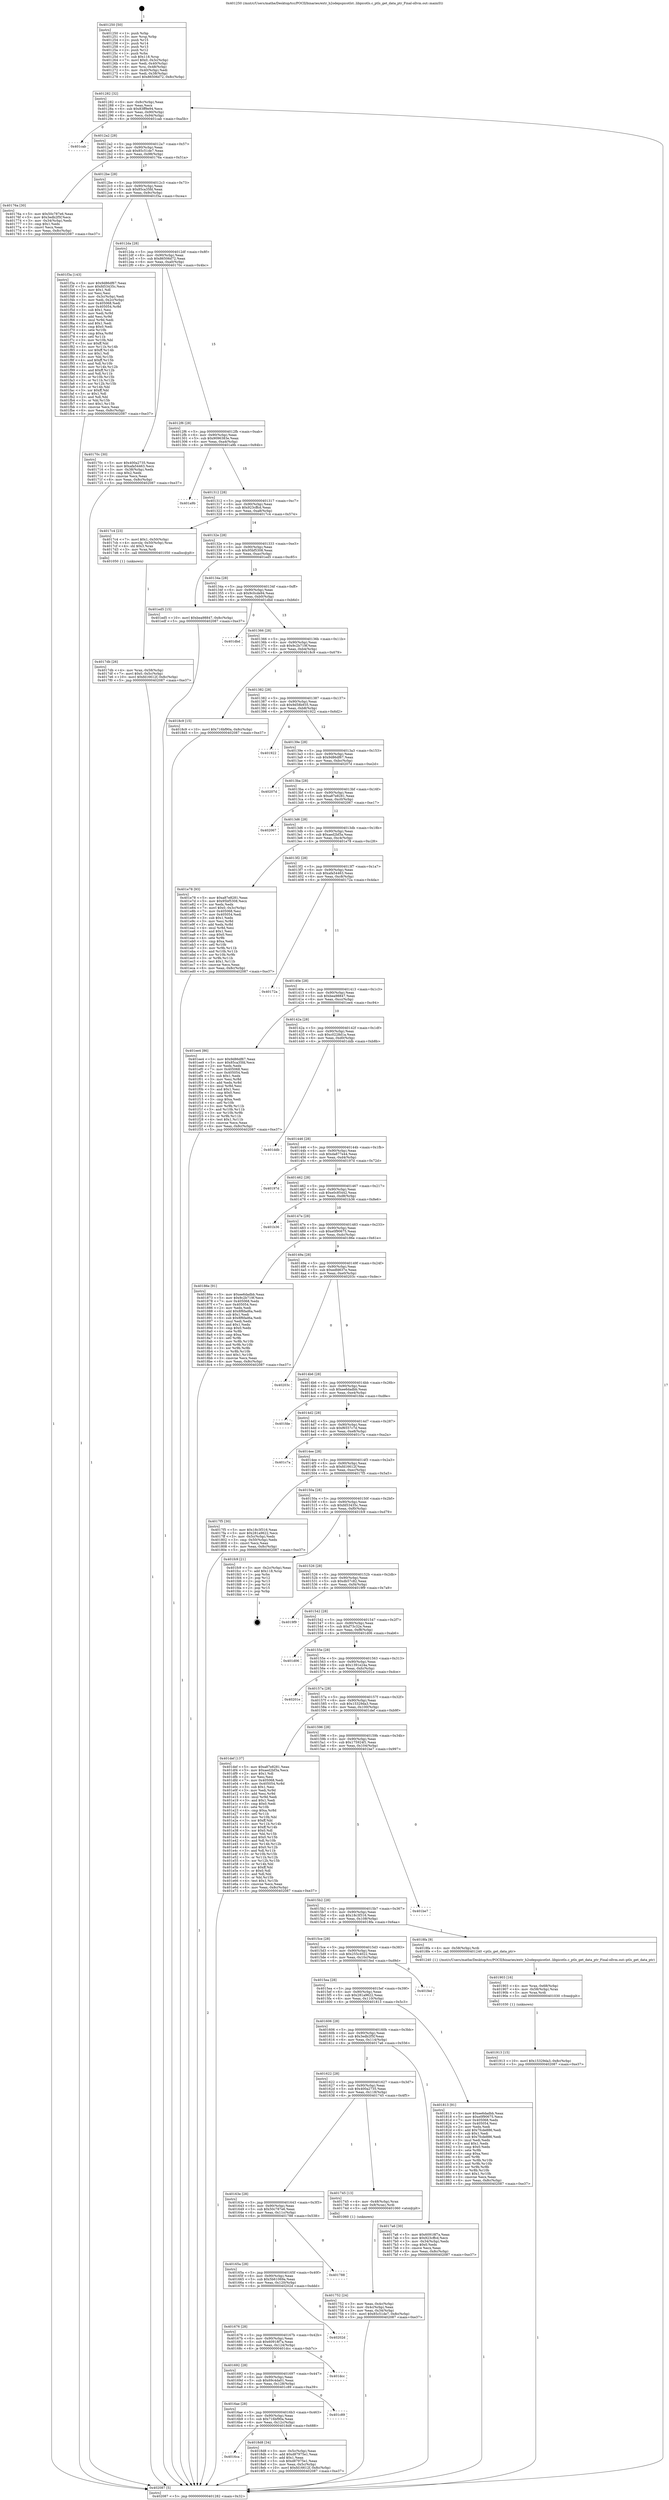 digraph "0x401250" {
  label = "0x401250 (/mnt/c/Users/mathe/Desktop/tcc/POCII/binaries/extr_h2odepspicotlst..libpicotls.c_ptls_get_data_ptr_Final-ollvm.out::main(0))"
  labelloc = "t"
  node[shape=record]

  Entry [label="",width=0.3,height=0.3,shape=circle,fillcolor=black,style=filled]
  "0x401282" [label="{
     0x401282 [32]\l
     | [instrs]\l
     &nbsp;&nbsp;0x401282 \<+6\>: mov -0x8c(%rbp),%eax\l
     &nbsp;&nbsp;0x401288 \<+2\>: mov %eax,%ecx\l
     &nbsp;&nbsp;0x40128a \<+6\>: sub $0x83ff9e94,%ecx\l
     &nbsp;&nbsp;0x401290 \<+6\>: mov %eax,-0x90(%rbp)\l
     &nbsp;&nbsp;0x401296 \<+6\>: mov %ecx,-0x94(%rbp)\l
     &nbsp;&nbsp;0x40129c \<+6\>: je 0000000000401cab \<main+0xa5b\>\l
  }"]
  "0x401cab" [label="{
     0x401cab\l
  }", style=dashed]
  "0x4012a2" [label="{
     0x4012a2 [28]\l
     | [instrs]\l
     &nbsp;&nbsp;0x4012a2 \<+5\>: jmp 00000000004012a7 \<main+0x57\>\l
     &nbsp;&nbsp;0x4012a7 \<+6\>: mov -0x90(%rbp),%eax\l
     &nbsp;&nbsp;0x4012ad \<+5\>: sub $0x85c51de7,%eax\l
     &nbsp;&nbsp;0x4012b2 \<+6\>: mov %eax,-0x98(%rbp)\l
     &nbsp;&nbsp;0x4012b8 \<+6\>: je 000000000040176a \<main+0x51a\>\l
  }"]
  Exit [label="",width=0.3,height=0.3,shape=circle,fillcolor=black,style=filled,peripheries=2]
  "0x40176a" [label="{
     0x40176a [30]\l
     | [instrs]\l
     &nbsp;&nbsp;0x40176a \<+5\>: mov $0x50c787e6,%eax\l
     &nbsp;&nbsp;0x40176f \<+5\>: mov $0x3edb2f5f,%ecx\l
     &nbsp;&nbsp;0x401774 \<+3\>: mov -0x34(%rbp),%edx\l
     &nbsp;&nbsp;0x401777 \<+3\>: cmp $0x1,%edx\l
     &nbsp;&nbsp;0x40177a \<+3\>: cmovl %ecx,%eax\l
     &nbsp;&nbsp;0x40177d \<+6\>: mov %eax,-0x8c(%rbp)\l
     &nbsp;&nbsp;0x401783 \<+5\>: jmp 0000000000402087 \<main+0xe37\>\l
  }"]
  "0x4012be" [label="{
     0x4012be [28]\l
     | [instrs]\l
     &nbsp;&nbsp;0x4012be \<+5\>: jmp 00000000004012c3 \<main+0x73\>\l
     &nbsp;&nbsp;0x4012c3 \<+6\>: mov -0x90(%rbp),%eax\l
     &nbsp;&nbsp;0x4012c9 \<+5\>: sub $0x85ca35fd,%eax\l
     &nbsp;&nbsp;0x4012ce \<+6\>: mov %eax,-0x9c(%rbp)\l
     &nbsp;&nbsp;0x4012d4 \<+6\>: je 0000000000401f3a \<main+0xcea\>\l
  }"]
  "0x401913" [label="{
     0x401913 [15]\l
     | [instrs]\l
     &nbsp;&nbsp;0x401913 \<+10\>: movl $0x15329da3,-0x8c(%rbp)\l
     &nbsp;&nbsp;0x40191d \<+5\>: jmp 0000000000402087 \<main+0xe37\>\l
  }"]
  "0x401f3a" [label="{
     0x401f3a [143]\l
     | [instrs]\l
     &nbsp;&nbsp;0x401f3a \<+5\>: mov $0x9d86df67,%eax\l
     &nbsp;&nbsp;0x401f3f \<+5\>: mov $0xfd53435c,%ecx\l
     &nbsp;&nbsp;0x401f44 \<+2\>: mov $0x1,%dl\l
     &nbsp;&nbsp;0x401f46 \<+2\>: xor %esi,%esi\l
     &nbsp;&nbsp;0x401f48 \<+3\>: mov -0x3c(%rbp),%edi\l
     &nbsp;&nbsp;0x401f4b \<+3\>: mov %edi,-0x2c(%rbp)\l
     &nbsp;&nbsp;0x401f4e \<+7\>: mov 0x405068,%edi\l
     &nbsp;&nbsp;0x401f55 \<+8\>: mov 0x405054,%r8d\l
     &nbsp;&nbsp;0x401f5d \<+3\>: sub $0x1,%esi\l
     &nbsp;&nbsp;0x401f60 \<+3\>: mov %edi,%r9d\l
     &nbsp;&nbsp;0x401f63 \<+3\>: add %esi,%r9d\l
     &nbsp;&nbsp;0x401f66 \<+4\>: imul %r9d,%edi\l
     &nbsp;&nbsp;0x401f6a \<+3\>: and $0x1,%edi\l
     &nbsp;&nbsp;0x401f6d \<+3\>: cmp $0x0,%edi\l
     &nbsp;&nbsp;0x401f70 \<+4\>: sete %r10b\l
     &nbsp;&nbsp;0x401f74 \<+4\>: cmp $0xa,%r8d\l
     &nbsp;&nbsp;0x401f78 \<+4\>: setl %r11b\l
     &nbsp;&nbsp;0x401f7c \<+3\>: mov %r10b,%bl\l
     &nbsp;&nbsp;0x401f7f \<+3\>: xor $0xff,%bl\l
     &nbsp;&nbsp;0x401f82 \<+3\>: mov %r11b,%r14b\l
     &nbsp;&nbsp;0x401f85 \<+4\>: xor $0xff,%r14b\l
     &nbsp;&nbsp;0x401f89 \<+3\>: xor $0x1,%dl\l
     &nbsp;&nbsp;0x401f8c \<+3\>: mov %bl,%r15b\l
     &nbsp;&nbsp;0x401f8f \<+4\>: and $0xff,%r15b\l
     &nbsp;&nbsp;0x401f93 \<+3\>: and %dl,%r10b\l
     &nbsp;&nbsp;0x401f96 \<+3\>: mov %r14b,%r12b\l
     &nbsp;&nbsp;0x401f99 \<+4\>: and $0xff,%r12b\l
     &nbsp;&nbsp;0x401f9d \<+3\>: and %dl,%r11b\l
     &nbsp;&nbsp;0x401fa0 \<+3\>: or %r10b,%r15b\l
     &nbsp;&nbsp;0x401fa3 \<+3\>: or %r11b,%r12b\l
     &nbsp;&nbsp;0x401fa6 \<+3\>: xor %r12b,%r15b\l
     &nbsp;&nbsp;0x401fa9 \<+3\>: or %r14b,%bl\l
     &nbsp;&nbsp;0x401fac \<+3\>: xor $0xff,%bl\l
     &nbsp;&nbsp;0x401faf \<+3\>: or $0x1,%dl\l
     &nbsp;&nbsp;0x401fb2 \<+2\>: and %dl,%bl\l
     &nbsp;&nbsp;0x401fb4 \<+3\>: or %bl,%r15b\l
     &nbsp;&nbsp;0x401fb7 \<+4\>: test $0x1,%r15b\l
     &nbsp;&nbsp;0x401fbb \<+3\>: cmovne %ecx,%eax\l
     &nbsp;&nbsp;0x401fbe \<+6\>: mov %eax,-0x8c(%rbp)\l
     &nbsp;&nbsp;0x401fc4 \<+5\>: jmp 0000000000402087 \<main+0xe37\>\l
  }"]
  "0x4012da" [label="{
     0x4012da [28]\l
     | [instrs]\l
     &nbsp;&nbsp;0x4012da \<+5\>: jmp 00000000004012df \<main+0x8f\>\l
     &nbsp;&nbsp;0x4012df \<+6\>: mov -0x90(%rbp),%eax\l
     &nbsp;&nbsp;0x4012e5 \<+5\>: sub $0x86506d72,%eax\l
     &nbsp;&nbsp;0x4012ea \<+6\>: mov %eax,-0xa0(%rbp)\l
     &nbsp;&nbsp;0x4012f0 \<+6\>: je 000000000040170c \<main+0x4bc\>\l
  }"]
  "0x401903" [label="{
     0x401903 [16]\l
     | [instrs]\l
     &nbsp;&nbsp;0x401903 \<+4\>: mov %rax,-0x68(%rbp)\l
     &nbsp;&nbsp;0x401907 \<+4\>: mov -0x58(%rbp),%rax\l
     &nbsp;&nbsp;0x40190b \<+3\>: mov %rax,%rdi\l
     &nbsp;&nbsp;0x40190e \<+5\>: call 0000000000401030 \<free@plt\>\l
     | [calls]\l
     &nbsp;&nbsp;0x401030 \{1\} (unknown)\l
  }"]
  "0x40170c" [label="{
     0x40170c [30]\l
     | [instrs]\l
     &nbsp;&nbsp;0x40170c \<+5\>: mov $0x400a2735,%eax\l
     &nbsp;&nbsp;0x401711 \<+5\>: mov $0xafa54463,%ecx\l
     &nbsp;&nbsp;0x401716 \<+3\>: mov -0x38(%rbp),%edx\l
     &nbsp;&nbsp;0x401719 \<+3\>: cmp $0x2,%edx\l
     &nbsp;&nbsp;0x40171c \<+3\>: cmovne %ecx,%eax\l
     &nbsp;&nbsp;0x40171f \<+6\>: mov %eax,-0x8c(%rbp)\l
     &nbsp;&nbsp;0x401725 \<+5\>: jmp 0000000000402087 \<main+0xe37\>\l
  }"]
  "0x4012f6" [label="{
     0x4012f6 [28]\l
     | [instrs]\l
     &nbsp;&nbsp;0x4012f6 \<+5\>: jmp 00000000004012fb \<main+0xab\>\l
     &nbsp;&nbsp;0x4012fb \<+6\>: mov -0x90(%rbp),%eax\l
     &nbsp;&nbsp;0x401301 \<+5\>: sub $0x9096383e,%eax\l
     &nbsp;&nbsp;0x401306 \<+6\>: mov %eax,-0xa4(%rbp)\l
     &nbsp;&nbsp;0x40130c \<+6\>: je 0000000000401a9b \<main+0x84b\>\l
  }"]
  "0x402087" [label="{
     0x402087 [5]\l
     | [instrs]\l
     &nbsp;&nbsp;0x402087 \<+5\>: jmp 0000000000401282 \<main+0x32\>\l
  }"]
  "0x401250" [label="{
     0x401250 [50]\l
     | [instrs]\l
     &nbsp;&nbsp;0x401250 \<+1\>: push %rbp\l
     &nbsp;&nbsp;0x401251 \<+3\>: mov %rsp,%rbp\l
     &nbsp;&nbsp;0x401254 \<+2\>: push %r15\l
     &nbsp;&nbsp;0x401256 \<+2\>: push %r14\l
     &nbsp;&nbsp;0x401258 \<+2\>: push %r13\l
     &nbsp;&nbsp;0x40125a \<+2\>: push %r12\l
     &nbsp;&nbsp;0x40125c \<+1\>: push %rbx\l
     &nbsp;&nbsp;0x40125d \<+7\>: sub $0x118,%rsp\l
     &nbsp;&nbsp;0x401264 \<+7\>: movl $0x0,-0x3c(%rbp)\l
     &nbsp;&nbsp;0x40126b \<+3\>: mov %edi,-0x40(%rbp)\l
     &nbsp;&nbsp;0x40126e \<+4\>: mov %rsi,-0x48(%rbp)\l
     &nbsp;&nbsp;0x401272 \<+3\>: mov -0x40(%rbp),%edi\l
     &nbsp;&nbsp;0x401275 \<+3\>: mov %edi,-0x38(%rbp)\l
     &nbsp;&nbsp;0x401278 \<+10\>: movl $0x86506d72,-0x8c(%rbp)\l
  }"]
  "0x4016ca" [label="{
     0x4016ca\l
  }", style=dashed]
  "0x401a9b" [label="{
     0x401a9b\l
  }", style=dashed]
  "0x401312" [label="{
     0x401312 [28]\l
     | [instrs]\l
     &nbsp;&nbsp;0x401312 \<+5\>: jmp 0000000000401317 \<main+0xc7\>\l
     &nbsp;&nbsp;0x401317 \<+6\>: mov -0x90(%rbp),%eax\l
     &nbsp;&nbsp;0x40131d \<+5\>: sub $0x923cffcd,%eax\l
     &nbsp;&nbsp;0x401322 \<+6\>: mov %eax,-0xa8(%rbp)\l
     &nbsp;&nbsp;0x401328 \<+6\>: je 00000000004017c4 \<main+0x574\>\l
  }"]
  "0x4018d8" [label="{
     0x4018d8 [34]\l
     | [instrs]\l
     &nbsp;&nbsp;0x4018d8 \<+3\>: mov -0x5c(%rbp),%eax\l
     &nbsp;&nbsp;0x4018db \<+5\>: add $0xd87975e1,%eax\l
     &nbsp;&nbsp;0x4018e0 \<+3\>: add $0x1,%eax\l
     &nbsp;&nbsp;0x4018e3 \<+5\>: sub $0xd87975e1,%eax\l
     &nbsp;&nbsp;0x4018e8 \<+3\>: mov %eax,-0x5c(%rbp)\l
     &nbsp;&nbsp;0x4018eb \<+10\>: movl $0xfd16612f,-0x8c(%rbp)\l
     &nbsp;&nbsp;0x4018f5 \<+5\>: jmp 0000000000402087 \<main+0xe37\>\l
  }"]
  "0x4017c4" [label="{
     0x4017c4 [23]\l
     | [instrs]\l
     &nbsp;&nbsp;0x4017c4 \<+7\>: movl $0x1,-0x50(%rbp)\l
     &nbsp;&nbsp;0x4017cb \<+4\>: movslq -0x50(%rbp),%rax\l
     &nbsp;&nbsp;0x4017cf \<+4\>: shl $0x3,%rax\l
     &nbsp;&nbsp;0x4017d3 \<+3\>: mov %rax,%rdi\l
     &nbsp;&nbsp;0x4017d6 \<+5\>: call 0000000000401050 \<malloc@plt\>\l
     | [calls]\l
     &nbsp;&nbsp;0x401050 \{1\} (unknown)\l
  }"]
  "0x40132e" [label="{
     0x40132e [28]\l
     | [instrs]\l
     &nbsp;&nbsp;0x40132e \<+5\>: jmp 0000000000401333 \<main+0xe3\>\l
     &nbsp;&nbsp;0x401333 \<+6\>: mov -0x90(%rbp),%eax\l
     &nbsp;&nbsp;0x401339 \<+5\>: sub $0x95bf5308,%eax\l
     &nbsp;&nbsp;0x40133e \<+6\>: mov %eax,-0xac(%rbp)\l
     &nbsp;&nbsp;0x401344 \<+6\>: je 0000000000401ed5 \<main+0xc85\>\l
  }"]
  "0x4016ae" [label="{
     0x4016ae [28]\l
     | [instrs]\l
     &nbsp;&nbsp;0x4016ae \<+5\>: jmp 00000000004016b3 \<main+0x463\>\l
     &nbsp;&nbsp;0x4016b3 \<+6\>: mov -0x90(%rbp),%eax\l
     &nbsp;&nbsp;0x4016b9 \<+5\>: sub $0x716bf90a,%eax\l
     &nbsp;&nbsp;0x4016be \<+6\>: mov %eax,-0x12c(%rbp)\l
     &nbsp;&nbsp;0x4016c4 \<+6\>: je 00000000004018d8 \<main+0x688\>\l
  }"]
  "0x401ed5" [label="{
     0x401ed5 [15]\l
     | [instrs]\l
     &nbsp;&nbsp;0x401ed5 \<+10\>: movl $0xbea98847,-0x8c(%rbp)\l
     &nbsp;&nbsp;0x401edf \<+5\>: jmp 0000000000402087 \<main+0xe37\>\l
  }"]
  "0x40134a" [label="{
     0x40134a [28]\l
     | [instrs]\l
     &nbsp;&nbsp;0x40134a \<+5\>: jmp 000000000040134f \<main+0xff\>\l
     &nbsp;&nbsp;0x40134f \<+6\>: mov -0x90(%rbp),%eax\l
     &nbsp;&nbsp;0x401355 \<+5\>: sub $0x9c0cde94,%eax\l
     &nbsp;&nbsp;0x40135a \<+6\>: mov %eax,-0xb0(%rbp)\l
     &nbsp;&nbsp;0x401360 \<+6\>: je 0000000000401dbd \<main+0xb6d\>\l
  }"]
  "0x401c89" [label="{
     0x401c89\l
  }", style=dashed]
  "0x401dbd" [label="{
     0x401dbd\l
  }", style=dashed]
  "0x401366" [label="{
     0x401366 [28]\l
     | [instrs]\l
     &nbsp;&nbsp;0x401366 \<+5\>: jmp 000000000040136b \<main+0x11b\>\l
     &nbsp;&nbsp;0x40136b \<+6\>: mov -0x90(%rbp),%eax\l
     &nbsp;&nbsp;0x401371 \<+5\>: sub $0x9c2b719f,%eax\l
     &nbsp;&nbsp;0x401376 \<+6\>: mov %eax,-0xb4(%rbp)\l
     &nbsp;&nbsp;0x40137c \<+6\>: je 00000000004018c9 \<main+0x679\>\l
  }"]
  "0x401692" [label="{
     0x401692 [28]\l
     | [instrs]\l
     &nbsp;&nbsp;0x401692 \<+5\>: jmp 0000000000401697 \<main+0x447\>\l
     &nbsp;&nbsp;0x401697 \<+6\>: mov -0x90(%rbp),%eax\l
     &nbsp;&nbsp;0x40169d \<+5\>: sub $0x69c4da01,%eax\l
     &nbsp;&nbsp;0x4016a2 \<+6\>: mov %eax,-0x128(%rbp)\l
     &nbsp;&nbsp;0x4016a8 \<+6\>: je 0000000000401c89 \<main+0xa39\>\l
  }"]
  "0x4018c9" [label="{
     0x4018c9 [15]\l
     | [instrs]\l
     &nbsp;&nbsp;0x4018c9 \<+10\>: movl $0x716bf90a,-0x8c(%rbp)\l
     &nbsp;&nbsp;0x4018d3 \<+5\>: jmp 0000000000402087 \<main+0xe37\>\l
  }"]
  "0x401382" [label="{
     0x401382 [28]\l
     | [instrs]\l
     &nbsp;&nbsp;0x401382 \<+5\>: jmp 0000000000401387 \<main+0x137\>\l
     &nbsp;&nbsp;0x401387 \<+6\>: mov -0x90(%rbp),%eax\l
     &nbsp;&nbsp;0x40138d \<+5\>: sub $0x9d58b935,%eax\l
     &nbsp;&nbsp;0x401392 \<+6\>: mov %eax,-0xb8(%rbp)\l
     &nbsp;&nbsp;0x401398 \<+6\>: je 0000000000401922 \<main+0x6d2\>\l
  }"]
  "0x401dcc" [label="{
     0x401dcc\l
  }", style=dashed]
  "0x401922" [label="{
     0x401922\l
  }", style=dashed]
  "0x40139e" [label="{
     0x40139e [28]\l
     | [instrs]\l
     &nbsp;&nbsp;0x40139e \<+5\>: jmp 00000000004013a3 \<main+0x153\>\l
     &nbsp;&nbsp;0x4013a3 \<+6\>: mov -0x90(%rbp),%eax\l
     &nbsp;&nbsp;0x4013a9 \<+5\>: sub $0x9d86df67,%eax\l
     &nbsp;&nbsp;0x4013ae \<+6\>: mov %eax,-0xbc(%rbp)\l
     &nbsp;&nbsp;0x4013b4 \<+6\>: je 000000000040207d \<main+0xe2d\>\l
  }"]
  "0x401676" [label="{
     0x401676 [28]\l
     | [instrs]\l
     &nbsp;&nbsp;0x401676 \<+5\>: jmp 000000000040167b \<main+0x42b\>\l
     &nbsp;&nbsp;0x40167b \<+6\>: mov -0x90(%rbp),%eax\l
     &nbsp;&nbsp;0x401681 \<+5\>: sub $0x60918f7a,%eax\l
     &nbsp;&nbsp;0x401686 \<+6\>: mov %eax,-0x124(%rbp)\l
     &nbsp;&nbsp;0x40168c \<+6\>: je 0000000000401dcc \<main+0xb7c\>\l
  }"]
  "0x40207d" [label="{
     0x40207d\l
  }", style=dashed]
  "0x4013ba" [label="{
     0x4013ba [28]\l
     | [instrs]\l
     &nbsp;&nbsp;0x4013ba \<+5\>: jmp 00000000004013bf \<main+0x16f\>\l
     &nbsp;&nbsp;0x4013bf \<+6\>: mov -0x90(%rbp),%eax\l
     &nbsp;&nbsp;0x4013c5 \<+5\>: sub $0xa87e8281,%eax\l
     &nbsp;&nbsp;0x4013ca \<+6\>: mov %eax,-0xc0(%rbp)\l
     &nbsp;&nbsp;0x4013d0 \<+6\>: je 0000000000402067 \<main+0xe17\>\l
  }"]
  "0x40202d" [label="{
     0x40202d\l
  }", style=dashed]
  "0x402067" [label="{
     0x402067\l
  }", style=dashed]
  "0x4013d6" [label="{
     0x4013d6 [28]\l
     | [instrs]\l
     &nbsp;&nbsp;0x4013d6 \<+5\>: jmp 00000000004013db \<main+0x18b\>\l
     &nbsp;&nbsp;0x4013db \<+6\>: mov -0x90(%rbp),%eax\l
     &nbsp;&nbsp;0x4013e1 \<+5\>: sub $0xaed2bf3a,%eax\l
     &nbsp;&nbsp;0x4013e6 \<+6\>: mov %eax,-0xc4(%rbp)\l
     &nbsp;&nbsp;0x4013ec \<+6\>: je 0000000000401e78 \<main+0xc28\>\l
  }"]
  "0x40165a" [label="{
     0x40165a [28]\l
     | [instrs]\l
     &nbsp;&nbsp;0x40165a \<+5\>: jmp 000000000040165f \<main+0x40f\>\l
     &nbsp;&nbsp;0x40165f \<+6\>: mov -0x90(%rbp),%eax\l
     &nbsp;&nbsp;0x401665 \<+5\>: sub $0x5b61069a,%eax\l
     &nbsp;&nbsp;0x40166a \<+6\>: mov %eax,-0x120(%rbp)\l
     &nbsp;&nbsp;0x401670 \<+6\>: je 000000000040202d \<main+0xddd\>\l
  }"]
  "0x401e78" [label="{
     0x401e78 [93]\l
     | [instrs]\l
     &nbsp;&nbsp;0x401e78 \<+5\>: mov $0xa87e8281,%eax\l
     &nbsp;&nbsp;0x401e7d \<+5\>: mov $0x95bf5308,%ecx\l
     &nbsp;&nbsp;0x401e82 \<+2\>: xor %edx,%edx\l
     &nbsp;&nbsp;0x401e84 \<+7\>: movl $0x0,-0x3c(%rbp)\l
     &nbsp;&nbsp;0x401e8b \<+7\>: mov 0x405068,%esi\l
     &nbsp;&nbsp;0x401e92 \<+7\>: mov 0x405054,%edi\l
     &nbsp;&nbsp;0x401e99 \<+3\>: sub $0x1,%edx\l
     &nbsp;&nbsp;0x401e9c \<+3\>: mov %esi,%r8d\l
     &nbsp;&nbsp;0x401e9f \<+3\>: add %edx,%r8d\l
     &nbsp;&nbsp;0x401ea2 \<+4\>: imul %r8d,%esi\l
     &nbsp;&nbsp;0x401ea6 \<+3\>: and $0x1,%esi\l
     &nbsp;&nbsp;0x401ea9 \<+3\>: cmp $0x0,%esi\l
     &nbsp;&nbsp;0x401eac \<+4\>: sete %r9b\l
     &nbsp;&nbsp;0x401eb0 \<+3\>: cmp $0xa,%edi\l
     &nbsp;&nbsp;0x401eb3 \<+4\>: setl %r10b\l
     &nbsp;&nbsp;0x401eb7 \<+3\>: mov %r9b,%r11b\l
     &nbsp;&nbsp;0x401eba \<+3\>: and %r10b,%r11b\l
     &nbsp;&nbsp;0x401ebd \<+3\>: xor %r10b,%r9b\l
     &nbsp;&nbsp;0x401ec0 \<+3\>: or %r9b,%r11b\l
     &nbsp;&nbsp;0x401ec3 \<+4\>: test $0x1,%r11b\l
     &nbsp;&nbsp;0x401ec7 \<+3\>: cmovne %ecx,%eax\l
     &nbsp;&nbsp;0x401eca \<+6\>: mov %eax,-0x8c(%rbp)\l
     &nbsp;&nbsp;0x401ed0 \<+5\>: jmp 0000000000402087 \<main+0xe37\>\l
  }"]
  "0x4013f2" [label="{
     0x4013f2 [28]\l
     | [instrs]\l
     &nbsp;&nbsp;0x4013f2 \<+5\>: jmp 00000000004013f7 \<main+0x1a7\>\l
     &nbsp;&nbsp;0x4013f7 \<+6\>: mov -0x90(%rbp),%eax\l
     &nbsp;&nbsp;0x4013fd \<+5\>: sub $0xafa54463,%eax\l
     &nbsp;&nbsp;0x401402 \<+6\>: mov %eax,-0xc8(%rbp)\l
     &nbsp;&nbsp;0x401408 \<+6\>: je 000000000040172a \<main+0x4da\>\l
  }"]
  "0x401788" [label="{
     0x401788\l
  }", style=dashed]
  "0x40172a" [label="{
     0x40172a\l
  }", style=dashed]
  "0x40140e" [label="{
     0x40140e [28]\l
     | [instrs]\l
     &nbsp;&nbsp;0x40140e \<+5\>: jmp 0000000000401413 \<main+0x1c3\>\l
     &nbsp;&nbsp;0x401413 \<+6\>: mov -0x90(%rbp),%eax\l
     &nbsp;&nbsp;0x401419 \<+5\>: sub $0xbea98847,%eax\l
     &nbsp;&nbsp;0x40141e \<+6\>: mov %eax,-0xcc(%rbp)\l
     &nbsp;&nbsp;0x401424 \<+6\>: je 0000000000401ee4 \<main+0xc94\>\l
  }"]
  "0x4017db" [label="{
     0x4017db [26]\l
     | [instrs]\l
     &nbsp;&nbsp;0x4017db \<+4\>: mov %rax,-0x58(%rbp)\l
     &nbsp;&nbsp;0x4017df \<+7\>: movl $0x0,-0x5c(%rbp)\l
     &nbsp;&nbsp;0x4017e6 \<+10\>: movl $0xfd16612f,-0x8c(%rbp)\l
     &nbsp;&nbsp;0x4017f0 \<+5\>: jmp 0000000000402087 \<main+0xe37\>\l
  }"]
  "0x401ee4" [label="{
     0x401ee4 [86]\l
     | [instrs]\l
     &nbsp;&nbsp;0x401ee4 \<+5\>: mov $0x9d86df67,%eax\l
     &nbsp;&nbsp;0x401ee9 \<+5\>: mov $0x85ca35fd,%ecx\l
     &nbsp;&nbsp;0x401eee \<+2\>: xor %edx,%edx\l
     &nbsp;&nbsp;0x401ef0 \<+7\>: mov 0x405068,%esi\l
     &nbsp;&nbsp;0x401ef7 \<+7\>: mov 0x405054,%edi\l
     &nbsp;&nbsp;0x401efe \<+3\>: sub $0x1,%edx\l
     &nbsp;&nbsp;0x401f01 \<+3\>: mov %esi,%r8d\l
     &nbsp;&nbsp;0x401f04 \<+3\>: add %edx,%r8d\l
     &nbsp;&nbsp;0x401f07 \<+4\>: imul %r8d,%esi\l
     &nbsp;&nbsp;0x401f0b \<+3\>: and $0x1,%esi\l
     &nbsp;&nbsp;0x401f0e \<+3\>: cmp $0x0,%esi\l
     &nbsp;&nbsp;0x401f11 \<+4\>: sete %r9b\l
     &nbsp;&nbsp;0x401f15 \<+3\>: cmp $0xa,%edi\l
     &nbsp;&nbsp;0x401f18 \<+4\>: setl %r10b\l
     &nbsp;&nbsp;0x401f1c \<+3\>: mov %r9b,%r11b\l
     &nbsp;&nbsp;0x401f1f \<+3\>: and %r10b,%r11b\l
     &nbsp;&nbsp;0x401f22 \<+3\>: xor %r10b,%r9b\l
     &nbsp;&nbsp;0x401f25 \<+3\>: or %r9b,%r11b\l
     &nbsp;&nbsp;0x401f28 \<+4\>: test $0x1,%r11b\l
     &nbsp;&nbsp;0x401f2c \<+3\>: cmovne %ecx,%eax\l
     &nbsp;&nbsp;0x401f2f \<+6\>: mov %eax,-0x8c(%rbp)\l
     &nbsp;&nbsp;0x401f35 \<+5\>: jmp 0000000000402087 \<main+0xe37\>\l
  }"]
  "0x40142a" [label="{
     0x40142a [28]\l
     | [instrs]\l
     &nbsp;&nbsp;0x40142a \<+5\>: jmp 000000000040142f \<main+0x1df\>\l
     &nbsp;&nbsp;0x40142f \<+6\>: mov -0x90(%rbp),%eax\l
     &nbsp;&nbsp;0x401435 \<+5\>: sub $0xc0228d1a,%eax\l
     &nbsp;&nbsp;0x40143a \<+6\>: mov %eax,-0xd0(%rbp)\l
     &nbsp;&nbsp;0x401440 \<+6\>: je 0000000000401ddb \<main+0xb8b\>\l
  }"]
  "0x401752" [label="{
     0x401752 [24]\l
     | [instrs]\l
     &nbsp;&nbsp;0x401752 \<+3\>: mov %eax,-0x4c(%rbp)\l
     &nbsp;&nbsp;0x401755 \<+3\>: mov -0x4c(%rbp),%eax\l
     &nbsp;&nbsp;0x401758 \<+3\>: mov %eax,-0x34(%rbp)\l
     &nbsp;&nbsp;0x40175b \<+10\>: movl $0x85c51de7,-0x8c(%rbp)\l
     &nbsp;&nbsp;0x401765 \<+5\>: jmp 0000000000402087 \<main+0xe37\>\l
  }"]
  "0x401ddb" [label="{
     0x401ddb\l
  }", style=dashed]
  "0x401446" [label="{
     0x401446 [28]\l
     | [instrs]\l
     &nbsp;&nbsp;0x401446 \<+5\>: jmp 000000000040144b \<main+0x1fb\>\l
     &nbsp;&nbsp;0x40144b \<+6\>: mov -0x90(%rbp),%eax\l
     &nbsp;&nbsp;0x401451 \<+5\>: sub $0xda877e44,%eax\l
     &nbsp;&nbsp;0x401456 \<+6\>: mov %eax,-0xd4(%rbp)\l
     &nbsp;&nbsp;0x40145c \<+6\>: je 000000000040197d \<main+0x72d\>\l
  }"]
  "0x40163e" [label="{
     0x40163e [28]\l
     | [instrs]\l
     &nbsp;&nbsp;0x40163e \<+5\>: jmp 0000000000401643 \<main+0x3f3\>\l
     &nbsp;&nbsp;0x401643 \<+6\>: mov -0x90(%rbp),%eax\l
     &nbsp;&nbsp;0x401649 \<+5\>: sub $0x50c787e6,%eax\l
     &nbsp;&nbsp;0x40164e \<+6\>: mov %eax,-0x11c(%rbp)\l
     &nbsp;&nbsp;0x401654 \<+6\>: je 0000000000401788 \<main+0x538\>\l
  }"]
  "0x40197d" [label="{
     0x40197d\l
  }", style=dashed]
  "0x401462" [label="{
     0x401462 [28]\l
     | [instrs]\l
     &nbsp;&nbsp;0x401462 \<+5\>: jmp 0000000000401467 \<main+0x217\>\l
     &nbsp;&nbsp;0x401467 \<+6\>: mov -0x90(%rbp),%eax\l
     &nbsp;&nbsp;0x40146d \<+5\>: sub $0xe0c85442,%eax\l
     &nbsp;&nbsp;0x401472 \<+6\>: mov %eax,-0xd8(%rbp)\l
     &nbsp;&nbsp;0x401478 \<+6\>: je 0000000000401b36 \<main+0x8e6\>\l
  }"]
  "0x401745" [label="{
     0x401745 [13]\l
     | [instrs]\l
     &nbsp;&nbsp;0x401745 \<+4\>: mov -0x48(%rbp),%rax\l
     &nbsp;&nbsp;0x401749 \<+4\>: mov 0x8(%rax),%rdi\l
     &nbsp;&nbsp;0x40174d \<+5\>: call 0000000000401060 \<atoi@plt\>\l
     | [calls]\l
     &nbsp;&nbsp;0x401060 \{1\} (unknown)\l
  }"]
  "0x401b36" [label="{
     0x401b36\l
  }", style=dashed]
  "0x40147e" [label="{
     0x40147e [28]\l
     | [instrs]\l
     &nbsp;&nbsp;0x40147e \<+5\>: jmp 0000000000401483 \<main+0x233\>\l
     &nbsp;&nbsp;0x401483 \<+6\>: mov -0x90(%rbp),%eax\l
     &nbsp;&nbsp;0x401489 \<+5\>: sub $0xe0f90675,%eax\l
     &nbsp;&nbsp;0x40148e \<+6\>: mov %eax,-0xdc(%rbp)\l
     &nbsp;&nbsp;0x401494 \<+6\>: je 000000000040186e \<main+0x61e\>\l
  }"]
  "0x401622" [label="{
     0x401622 [28]\l
     | [instrs]\l
     &nbsp;&nbsp;0x401622 \<+5\>: jmp 0000000000401627 \<main+0x3d7\>\l
     &nbsp;&nbsp;0x401627 \<+6\>: mov -0x90(%rbp),%eax\l
     &nbsp;&nbsp;0x40162d \<+5\>: sub $0x400a2735,%eax\l
     &nbsp;&nbsp;0x401632 \<+6\>: mov %eax,-0x118(%rbp)\l
     &nbsp;&nbsp;0x401638 \<+6\>: je 0000000000401745 \<main+0x4f5\>\l
  }"]
  "0x40186e" [label="{
     0x40186e [91]\l
     | [instrs]\l
     &nbsp;&nbsp;0x40186e \<+5\>: mov $0xee6dadbb,%eax\l
     &nbsp;&nbsp;0x401873 \<+5\>: mov $0x9c2b719f,%ecx\l
     &nbsp;&nbsp;0x401878 \<+7\>: mov 0x405068,%edx\l
     &nbsp;&nbsp;0x40187f \<+7\>: mov 0x405054,%esi\l
     &nbsp;&nbsp;0x401886 \<+2\>: mov %edx,%edi\l
     &nbsp;&nbsp;0x401888 \<+6\>: add $0x8f6fad6a,%edi\l
     &nbsp;&nbsp;0x40188e \<+3\>: sub $0x1,%edi\l
     &nbsp;&nbsp;0x401891 \<+6\>: sub $0x8f6fad6a,%edi\l
     &nbsp;&nbsp;0x401897 \<+3\>: imul %edi,%edx\l
     &nbsp;&nbsp;0x40189a \<+3\>: and $0x1,%edx\l
     &nbsp;&nbsp;0x40189d \<+3\>: cmp $0x0,%edx\l
     &nbsp;&nbsp;0x4018a0 \<+4\>: sete %r8b\l
     &nbsp;&nbsp;0x4018a4 \<+3\>: cmp $0xa,%esi\l
     &nbsp;&nbsp;0x4018a7 \<+4\>: setl %r9b\l
     &nbsp;&nbsp;0x4018ab \<+3\>: mov %r8b,%r10b\l
     &nbsp;&nbsp;0x4018ae \<+3\>: and %r9b,%r10b\l
     &nbsp;&nbsp;0x4018b1 \<+3\>: xor %r9b,%r8b\l
     &nbsp;&nbsp;0x4018b4 \<+3\>: or %r8b,%r10b\l
     &nbsp;&nbsp;0x4018b7 \<+4\>: test $0x1,%r10b\l
     &nbsp;&nbsp;0x4018bb \<+3\>: cmovne %ecx,%eax\l
     &nbsp;&nbsp;0x4018be \<+6\>: mov %eax,-0x8c(%rbp)\l
     &nbsp;&nbsp;0x4018c4 \<+5\>: jmp 0000000000402087 \<main+0xe37\>\l
  }"]
  "0x40149a" [label="{
     0x40149a [28]\l
     | [instrs]\l
     &nbsp;&nbsp;0x40149a \<+5\>: jmp 000000000040149f \<main+0x24f\>\l
     &nbsp;&nbsp;0x40149f \<+6\>: mov -0x90(%rbp),%eax\l
     &nbsp;&nbsp;0x4014a5 \<+5\>: sub $0xedfd637e,%eax\l
     &nbsp;&nbsp;0x4014aa \<+6\>: mov %eax,-0xe0(%rbp)\l
     &nbsp;&nbsp;0x4014b0 \<+6\>: je 000000000040203c \<main+0xdec\>\l
  }"]
  "0x4017a6" [label="{
     0x4017a6 [30]\l
     | [instrs]\l
     &nbsp;&nbsp;0x4017a6 \<+5\>: mov $0x60918f7a,%eax\l
     &nbsp;&nbsp;0x4017ab \<+5\>: mov $0x923cffcd,%ecx\l
     &nbsp;&nbsp;0x4017b0 \<+3\>: mov -0x34(%rbp),%edx\l
     &nbsp;&nbsp;0x4017b3 \<+3\>: cmp $0x0,%edx\l
     &nbsp;&nbsp;0x4017b6 \<+3\>: cmove %ecx,%eax\l
     &nbsp;&nbsp;0x4017b9 \<+6\>: mov %eax,-0x8c(%rbp)\l
     &nbsp;&nbsp;0x4017bf \<+5\>: jmp 0000000000402087 \<main+0xe37\>\l
  }"]
  "0x40203c" [label="{
     0x40203c\l
  }", style=dashed]
  "0x4014b6" [label="{
     0x4014b6 [28]\l
     | [instrs]\l
     &nbsp;&nbsp;0x4014b6 \<+5\>: jmp 00000000004014bb \<main+0x26b\>\l
     &nbsp;&nbsp;0x4014bb \<+6\>: mov -0x90(%rbp),%eax\l
     &nbsp;&nbsp;0x4014c1 \<+5\>: sub $0xee6dadbb,%eax\l
     &nbsp;&nbsp;0x4014c6 \<+6\>: mov %eax,-0xe4(%rbp)\l
     &nbsp;&nbsp;0x4014cc \<+6\>: je 0000000000401fde \<main+0xd8e\>\l
  }"]
  "0x401606" [label="{
     0x401606 [28]\l
     | [instrs]\l
     &nbsp;&nbsp;0x401606 \<+5\>: jmp 000000000040160b \<main+0x3bb\>\l
     &nbsp;&nbsp;0x40160b \<+6\>: mov -0x90(%rbp),%eax\l
     &nbsp;&nbsp;0x401611 \<+5\>: sub $0x3edb2f5f,%eax\l
     &nbsp;&nbsp;0x401616 \<+6\>: mov %eax,-0x114(%rbp)\l
     &nbsp;&nbsp;0x40161c \<+6\>: je 00000000004017a6 \<main+0x556\>\l
  }"]
  "0x401fde" [label="{
     0x401fde\l
  }", style=dashed]
  "0x4014d2" [label="{
     0x4014d2 [28]\l
     | [instrs]\l
     &nbsp;&nbsp;0x4014d2 \<+5\>: jmp 00000000004014d7 \<main+0x287\>\l
     &nbsp;&nbsp;0x4014d7 \<+6\>: mov -0x90(%rbp),%eax\l
     &nbsp;&nbsp;0x4014dd \<+5\>: sub $0xf6557c7d,%eax\l
     &nbsp;&nbsp;0x4014e2 \<+6\>: mov %eax,-0xe8(%rbp)\l
     &nbsp;&nbsp;0x4014e8 \<+6\>: je 0000000000401c7a \<main+0xa2a\>\l
  }"]
  "0x401813" [label="{
     0x401813 [91]\l
     | [instrs]\l
     &nbsp;&nbsp;0x401813 \<+5\>: mov $0xee6dadbb,%eax\l
     &nbsp;&nbsp;0x401818 \<+5\>: mov $0xe0f90675,%ecx\l
     &nbsp;&nbsp;0x40181d \<+7\>: mov 0x405068,%edx\l
     &nbsp;&nbsp;0x401824 \<+7\>: mov 0x405054,%esi\l
     &nbsp;&nbsp;0x40182b \<+2\>: mov %edx,%edi\l
     &nbsp;&nbsp;0x40182d \<+6\>: add $0x7fcde886,%edi\l
     &nbsp;&nbsp;0x401833 \<+3\>: sub $0x1,%edi\l
     &nbsp;&nbsp;0x401836 \<+6\>: sub $0x7fcde886,%edi\l
     &nbsp;&nbsp;0x40183c \<+3\>: imul %edi,%edx\l
     &nbsp;&nbsp;0x40183f \<+3\>: and $0x1,%edx\l
     &nbsp;&nbsp;0x401842 \<+3\>: cmp $0x0,%edx\l
     &nbsp;&nbsp;0x401845 \<+4\>: sete %r8b\l
     &nbsp;&nbsp;0x401849 \<+3\>: cmp $0xa,%esi\l
     &nbsp;&nbsp;0x40184c \<+4\>: setl %r9b\l
     &nbsp;&nbsp;0x401850 \<+3\>: mov %r8b,%r10b\l
     &nbsp;&nbsp;0x401853 \<+3\>: and %r9b,%r10b\l
     &nbsp;&nbsp;0x401856 \<+3\>: xor %r9b,%r8b\l
     &nbsp;&nbsp;0x401859 \<+3\>: or %r8b,%r10b\l
     &nbsp;&nbsp;0x40185c \<+4\>: test $0x1,%r10b\l
     &nbsp;&nbsp;0x401860 \<+3\>: cmovne %ecx,%eax\l
     &nbsp;&nbsp;0x401863 \<+6\>: mov %eax,-0x8c(%rbp)\l
     &nbsp;&nbsp;0x401869 \<+5\>: jmp 0000000000402087 \<main+0xe37\>\l
  }"]
  "0x401c7a" [label="{
     0x401c7a\l
  }", style=dashed]
  "0x4014ee" [label="{
     0x4014ee [28]\l
     | [instrs]\l
     &nbsp;&nbsp;0x4014ee \<+5\>: jmp 00000000004014f3 \<main+0x2a3\>\l
     &nbsp;&nbsp;0x4014f3 \<+6\>: mov -0x90(%rbp),%eax\l
     &nbsp;&nbsp;0x4014f9 \<+5\>: sub $0xfd16612f,%eax\l
     &nbsp;&nbsp;0x4014fe \<+6\>: mov %eax,-0xec(%rbp)\l
     &nbsp;&nbsp;0x401504 \<+6\>: je 00000000004017f5 \<main+0x5a5\>\l
  }"]
  "0x4015ea" [label="{
     0x4015ea [28]\l
     | [instrs]\l
     &nbsp;&nbsp;0x4015ea \<+5\>: jmp 00000000004015ef \<main+0x39f\>\l
     &nbsp;&nbsp;0x4015ef \<+6\>: mov -0x90(%rbp),%eax\l
     &nbsp;&nbsp;0x4015f5 \<+5\>: sub $0x281a9622,%eax\l
     &nbsp;&nbsp;0x4015fa \<+6\>: mov %eax,-0x110(%rbp)\l
     &nbsp;&nbsp;0x401600 \<+6\>: je 0000000000401813 \<main+0x5c3\>\l
  }"]
  "0x4017f5" [label="{
     0x4017f5 [30]\l
     | [instrs]\l
     &nbsp;&nbsp;0x4017f5 \<+5\>: mov $0x18c3f316,%eax\l
     &nbsp;&nbsp;0x4017fa \<+5\>: mov $0x281a9622,%ecx\l
     &nbsp;&nbsp;0x4017ff \<+3\>: mov -0x5c(%rbp),%edx\l
     &nbsp;&nbsp;0x401802 \<+3\>: cmp -0x50(%rbp),%edx\l
     &nbsp;&nbsp;0x401805 \<+3\>: cmovl %ecx,%eax\l
     &nbsp;&nbsp;0x401808 \<+6\>: mov %eax,-0x8c(%rbp)\l
     &nbsp;&nbsp;0x40180e \<+5\>: jmp 0000000000402087 \<main+0xe37\>\l
  }"]
  "0x40150a" [label="{
     0x40150a [28]\l
     | [instrs]\l
     &nbsp;&nbsp;0x40150a \<+5\>: jmp 000000000040150f \<main+0x2bf\>\l
     &nbsp;&nbsp;0x40150f \<+6\>: mov -0x90(%rbp),%eax\l
     &nbsp;&nbsp;0x401515 \<+5\>: sub $0xfd53435c,%eax\l
     &nbsp;&nbsp;0x40151a \<+6\>: mov %eax,-0xf0(%rbp)\l
     &nbsp;&nbsp;0x401520 \<+6\>: je 0000000000401fc9 \<main+0xd79\>\l
  }"]
  "0x401fed" [label="{
     0x401fed\l
  }", style=dashed]
  "0x401fc9" [label="{
     0x401fc9 [21]\l
     | [instrs]\l
     &nbsp;&nbsp;0x401fc9 \<+3\>: mov -0x2c(%rbp),%eax\l
     &nbsp;&nbsp;0x401fcc \<+7\>: add $0x118,%rsp\l
     &nbsp;&nbsp;0x401fd3 \<+1\>: pop %rbx\l
     &nbsp;&nbsp;0x401fd4 \<+2\>: pop %r12\l
     &nbsp;&nbsp;0x401fd6 \<+2\>: pop %r13\l
     &nbsp;&nbsp;0x401fd8 \<+2\>: pop %r14\l
     &nbsp;&nbsp;0x401fda \<+2\>: pop %r15\l
     &nbsp;&nbsp;0x401fdc \<+1\>: pop %rbp\l
     &nbsp;&nbsp;0x401fdd \<+1\>: ret\l
  }"]
  "0x401526" [label="{
     0x401526 [28]\l
     | [instrs]\l
     &nbsp;&nbsp;0x401526 \<+5\>: jmp 000000000040152b \<main+0x2db\>\l
     &nbsp;&nbsp;0x40152b \<+6\>: mov -0x90(%rbp),%eax\l
     &nbsp;&nbsp;0x401531 \<+5\>: sub $0xdb57c82,%eax\l
     &nbsp;&nbsp;0x401536 \<+6\>: mov %eax,-0xf4(%rbp)\l
     &nbsp;&nbsp;0x40153c \<+6\>: je 00000000004019f9 \<main+0x7a9\>\l
  }"]
  "0x4015ce" [label="{
     0x4015ce [28]\l
     | [instrs]\l
     &nbsp;&nbsp;0x4015ce \<+5\>: jmp 00000000004015d3 \<main+0x383\>\l
     &nbsp;&nbsp;0x4015d3 \<+6\>: mov -0x90(%rbp),%eax\l
     &nbsp;&nbsp;0x4015d9 \<+5\>: sub $0x255c4022,%eax\l
     &nbsp;&nbsp;0x4015de \<+6\>: mov %eax,-0x10c(%rbp)\l
     &nbsp;&nbsp;0x4015e4 \<+6\>: je 0000000000401fed \<main+0xd9d\>\l
  }"]
  "0x4019f9" [label="{
     0x4019f9\l
  }", style=dashed]
  "0x401542" [label="{
     0x401542 [28]\l
     | [instrs]\l
     &nbsp;&nbsp;0x401542 \<+5\>: jmp 0000000000401547 \<main+0x2f7\>\l
     &nbsp;&nbsp;0x401547 \<+6\>: mov -0x90(%rbp),%eax\l
     &nbsp;&nbsp;0x40154d \<+5\>: sub $0xf73c32e,%eax\l
     &nbsp;&nbsp;0x401552 \<+6\>: mov %eax,-0xf8(%rbp)\l
     &nbsp;&nbsp;0x401558 \<+6\>: je 0000000000401d06 \<main+0xab6\>\l
  }"]
  "0x4018fa" [label="{
     0x4018fa [9]\l
     | [instrs]\l
     &nbsp;&nbsp;0x4018fa \<+4\>: mov -0x58(%rbp),%rdi\l
     &nbsp;&nbsp;0x4018fe \<+5\>: call 0000000000401240 \<ptls_get_data_ptr\>\l
     | [calls]\l
     &nbsp;&nbsp;0x401240 \{1\} (/mnt/c/Users/mathe/Desktop/tcc/POCII/binaries/extr_h2odepspicotlst..libpicotls.c_ptls_get_data_ptr_Final-ollvm.out::ptls_get_data_ptr)\l
  }"]
  "0x401d06" [label="{
     0x401d06\l
  }", style=dashed]
  "0x40155e" [label="{
     0x40155e [28]\l
     | [instrs]\l
     &nbsp;&nbsp;0x40155e \<+5\>: jmp 0000000000401563 \<main+0x313\>\l
     &nbsp;&nbsp;0x401563 \<+6\>: mov -0x90(%rbp),%eax\l
     &nbsp;&nbsp;0x401569 \<+5\>: sub $0x1391e24a,%eax\l
     &nbsp;&nbsp;0x40156e \<+6\>: mov %eax,-0xfc(%rbp)\l
     &nbsp;&nbsp;0x401574 \<+6\>: je 000000000040201e \<main+0xdce\>\l
  }"]
  "0x4015b2" [label="{
     0x4015b2 [28]\l
     | [instrs]\l
     &nbsp;&nbsp;0x4015b2 \<+5\>: jmp 00000000004015b7 \<main+0x367\>\l
     &nbsp;&nbsp;0x4015b7 \<+6\>: mov -0x90(%rbp),%eax\l
     &nbsp;&nbsp;0x4015bd \<+5\>: sub $0x18c3f316,%eax\l
     &nbsp;&nbsp;0x4015c2 \<+6\>: mov %eax,-0x108(%rbp)\l
     &nbsp;&nbsp;0x4015c8 \<+6\>: je 00000000004018fa \<main+0x6aa\>\l
  }"]
  "0x40201e" [label="{
     0x40201e\l
  }", style=dashed]
  "0x40157a" [label="{
     0x40157a [28]\l
     | [instrs]\l
     &nbsp;&nbsp;0x40157a \<+5\>: jmp 000000000040157f \<main+0x32f\>\l
     &nbsp;&nbsp;0x40157f \<+6\>: mov -0x90(%rbp),%eax\l
     &nbsp;&nbsp;0x401585 \<+5\>: sub $0x15329da3,%eax\l
     &nbsp;&nbsp;0x40158a \<+6\>: mov %eax,-0x100(%rbp)\l
     &nbsp;&nbsp;0x401590 \<+6\>: je 0000000000401def \<main+0xb9f\>\l
  }"]
  "0x401be7" [label="{
     0x401be7\l
  }", style=dashed]
  "0x401def" [label="{
     0x401def [137]\l
     | [instrs]\l
     &nbsp;&nbsp;0x401def \<+5\>: mov $0xa87e8281,%eax\l
     &nbsp;&nbsp;0x401df4 \<+5\>: mov $0xaed2bf3a,%ecx\l
     &nbsp;&nbsp;0x401df9 \<+2\>: mov $0x1,%dl\l
     &nbsp;&nbsp;0x401dfb \<+2\>: xor %esi,%esi\l
     &nbsp;&nbsp;0x401dfd \<+7\>: mov 0x405068,%edi\l
     &nbsp;&nbsp;0x401e04 \<+8\>: mov 0x405054,%r8d\l
     &nbsp;&nbsp;0x401e0c \<+3\>: sub $0x1,%esi\l
     &nbsp;&nbsp;0x401e0f \<+3\>: mov %edi,%r9d\l
     &nbsp;&nbsp;0x401e12 \<+3\>: add %esi,%r9d\l
     &nbsp;&nbsp;0x401e15 \<+4\>: imul %r9d,%edi\l
     &nbsp;&nbsp;0x401e19 \<+3\>: and $0x1,%edi\l
     &nbsp;&nbsp;0x401e1c \<+3\>: cmp $0x0,%edi\l
     &nbsp;&nbsp;0x401e1f \<+4\>: sete %r10b\l
     &nbsp;&nbsp;0x401e23 \<+4\>: cmp $0xa,%r8d\l
     &nbsp;&nbsp;0x401e27 \<+4\>: setl %r11b\l
     &nbsp;&nbsp;0x401e2b \<+3\>: mov %r10b,%bl\l
     &nbsp;&nbsp;0x401e2e \<+3\>: xor $0xff,%bl\l
     &nbsp;&nbsp;0x401e31 \<+3\>: mov %r11b,%r14b\l
     &nbsp;&nbsp;0x401e34 \<+4\>: xor $0xff,%r14b\l
     &nbsp;&nbsp;0x401e38 \<+3\>: xor $0x0,%dl\l
     &nbsp;&nbsp;0x401e3b \<+3\>: mov %bl,%r15b\l
     &nbsp;&nbsp;0x401e3e \<+4\>: and $0x0,%r15b\l
     &nbsp;&nbsp;0x401e42 \<+3\>: and %dl,%r10b\l
     &nbsp;&nbsp;0x401e45 \<+3\>: mov %r14b,%r12b\l
     &nbsp;&nbsp;0x401e48 \<+4\>: and $0x0,%r12b\l
     &nbsp;&nbsp;0x401e4c \<+3\>: and %dl,%r11b\l
     &nbsp;&nbsp;0x401e4f \<+3\>: or %r10b,%r15b\l
     &nbsp;&nbsp;0x401e52 \<+3\>: or %r11b,%r12b\l
     &nbsp;&nbsp;0x401e55 \<+3\>: xor %r12b,%r15b\l
     &nbsp;&nbsp;0x401e58 \<+3\>: or %r14b,%bl\l
     &nbsp;&nbsp;0x401e5b \<+3\>: xor $0xff,%bl\l
     &nbsp;&nbsp;0x401e5e \<+3\>: or $0x0,%dl\l
     &nbsp;&nbsp;0x401e61 \<+2\>: and %dl,%bl\l
     &nbsp;&nbsp;0x401e63 \<+3\>: or %bl,%r15b\l
     &nbsp;&nbsp;0x401e66 \<+4\>: test $0x1,%r15b\l
     &nbsp;&nbsp;0x401e6a \<+3\>: cmovne %ecx,%eax\l
     &nbsp;&nbsp;0x401e6d \<+6\>: mov %eax,-0x8c(%rbp)\l
     &nbsp;&nbsp;0x401e73 \<+5\>: jmp 0000000000402087 \<main+0xe37\>\l
  }"]
  "0x401596" [label="{
     0x401596 [28]\l
     | [instrs]\l
     &nbsp;&nbsp;0x401596 \<+5\>: jmp 000000000040159b \<main+0x34b\>\l
     &nbsp;&nbsp;0x40159b \<+6\>: mov -0x90(%rbp),%eax\l
     &nbsp;&nbsp;0x4015a1 \<+5\>: sub $0x175924f1,%eax\l
     &nbsp;&nbsp;0x4015a6 \<+6\>: mov %eax,-0x104(%rbp)\l
     &nbsp;&nbsp;0x4015ac \<+6\>: je 0000000000401be7 \<main+0x997\>\l
  }"]
  Entry -> "0x401250" [label=" 1"]
  "0x401282" -> "0x401cab" [label=" 0"]
  "0x401282" -> "0x4012a2" [label=" 18"]
  "0x401fc9" -> Exit [label=" 1"]
  "0x4012a2" -> "0x40176a" [label=" 1"]
  "0x4012a2" -> "0x4012be" [label=" 17"]
  "0x401f3a" -> "0x402087" [label=" 1"]
  "0x4012be" -> "0x401f3a" [label=" 1"]
  "0x4012be" -> "0x4012da" [label=" 16"]
  "0x401ee4" -> "0x402087" [label=" 1"]
  "0x4012da" -> "0x40170c" [label=" 1"]
  "0x4012da" -> "0x4012f6" [label=" 15"]
  "0x40170c" -> "0x402087" [label=" 1"]
  "0x401250" -> "0x401282" [label=" 1"]
  "0x402087" -> "0x401282" [label=" 17"]
  "0x401ed5" -> "0x402087" [label=" 1"]
  "0x4012f6" -> "0x401a9b" [label=" 0"]
  "0x4012f6" -> "0x401312" [label=" 15"]
  "0x401e78" -> "0x402087" [label=" 1"]
  "0x401312" -> "0x4017c4" [label=" 1"]
  "0x401312" -> "0x40132e" [label=" 14"]
  "0x401def" -> "0x402087" [label=" 1"]
  "0x40132e" -> "0x401ed5" [label=" 1"]
  "0x40132e" -> "0x40134a" [label=" 13"]
  "0x401903" -> "0x401913" [label=" 1"]
  "0x40134a" -> "0x401dbd" [label=" 0"]
  "0x40134a" -> "0x401366" [label=" 13"]
  "0x4018fa" -> "0x401903" [label=" 1"]
  "0x401366" -> "0x4018c9" [label=" 1"]
  "0x401366" -> "0x401382" [label=" 12"]
  "0x4016ae" -> "0x4016ca" [label=" 0"]
  "0x401382" -> "0x401922" [label=" 0"]
  "0x401382" -> "0x40139e" [label=" 12"]
  "0x4016ae" -> "0x4018d8" [label=" 1"]
  "0x40139e" -> "0x40207d" [label=" 0"]
  "0x40139e" -> "0x4013ba" [label=" 12"]
  "0x401692" -> "0x4016ae" [label=" 1"]
  "0x4013ba" -> "0x402067" [label=" 0"]
  "0x4013ba" -> "0x4013d6" [label=" 12"]
  "0x401692" -> "0x401c89" [label=" 0"]
  "0x4013d6" -> "0x401e78" [label=" 1"]
  "0x4013d6" -> "0x4013f2" [label=" 11"]
  "0x401676" -> "0x401692" [label=" 1"]
  "0x4013f2" -> "0x40172a" [label=" 0"]
  "0x4013f2" -> "0x40140e" [label=" 11"]
  "0x401676" -> "0x401dcc" [label=" 0"]
  "0x40140e" -> "0x401ee4" [label=" 1"]
  "0x40140e" -> "0x40142a" [label=" 10"]
  "0x40165a" -> "0x401676" [label=" 1"]
  "0x40142a" -> "0x401ddb" [label=" 0"]
  "0x40142a" -> "0x401446" [label=" 10"]
  "0x40165a" -> "0x40202d" [label=" 0"]
  "0x401446" -> "0x40197d" [label=" 0"]
  "0x401446" -> "0x401462" [label=" 10"]
  "0x4018d8" -> "0x402087" [label=" 1"]
  "0x401462" -> "0x401b36" [label=" 0"]
  "0x401462" -> "0x40147e" [label=" 10"]
  "0x40163e" -> "0x40165a" [label=" 1"]
  "0x40147e" -> "0x40186e" [label=" 1"]
  "0x40147e" -> "0x40149a" [label=" 9"]
  "0x401913" -> "0x402087" [label=" 1"]
  "0x40149a" -> "0x40203c" [label=" 0"]
  "0x40149a" -> "0x4014b6" [label=" 9"]
  "0x4018c9" -> "0x402087" [label=" 1"]
  "0x4014b6" -> "0x401fde" [label=" 0"]
  "0x4014b6" -> "0x4014d2" [label=" 9"]
  "0x401813" -> "0x402087" [label=" 1"]
  "0x4014d2" -> "0x401c7a" [label=" 0"]
  "0x4014d2" -> "0x4014ee" [label=" 9"]
  "0x4017f5" -> "0x402087" [label=" 2"]
  "0x4014ee" -> "0x4017f5" [label=" 2"]
  "0x4014ee" -> "0x40150a" [label=" 7"]
  "0x4017c4" -> "0x4017db" [label=" 1"]
  "0x40150a" -> "0x401fc9" [label=" 1"]
  "0x40150a" -> "0x401526" [label=" 6"]
  "0x4017a6" -> "0x402087" [label=" 1"]
  "0x401526" -> "0x4019f9" [label=" 0"]
  "0x401526" -> "0x401542" [label=" 6"]
  "0x401752" -> "0x402087" [label=" 1"]
  "0x401542" -> "0x401d06" [label=" 0"]
  "0x401542" -> "0x40155e" [label=" 6"]
  "0x401745" -> "0x401752" [label=" 1"]
  "0x40155e" -> "0x40201e" [label=" 0"]
  "0x40155e" -> "0x40157a" [label=" 6"]
  "0x401622" -> "0x401745" [label=" 1"]
  "0x40157a" -> "0x401def" [label=" 1"]
  "0x40157a" -> "0x401596" [label=" 5"]
  "0x40163e" -> "0x401788" [label=" 0"]
  "0x401596" -> "0x401be7" [label=" 0"]
  "0x401596" -> "0x4015b2" [label=" 5"]
  "0x401622" -> "0x40163e" [label=" 1"]
  "0x4015b2" -> "0x4018fa" [label=" 1"]
  "0x4015b2" -> "0x4015ce" [label=" 4"]
  "0x40176a" -> "0x402087" [label=" 1"]
  "0x4015ce" -> "0x401fed" [label=" 0"]
  "0x4015ce" -> "0x4015ea" [label=" 4"]
  "0x4017db" -> "0x402087" [label=" 1"]
  "0x4015ea" -> "0x401813" [label=" 1"]
  "0x4015ea" -> "0x401606" [label=" 3"]
  "0x40186e" -> "0x402087" [label=" 1"]
  "0x401606" -> "0x4017a6" [label=" 1"]
  "0x401606" -> "0x401622" [label=" 2"]
}
